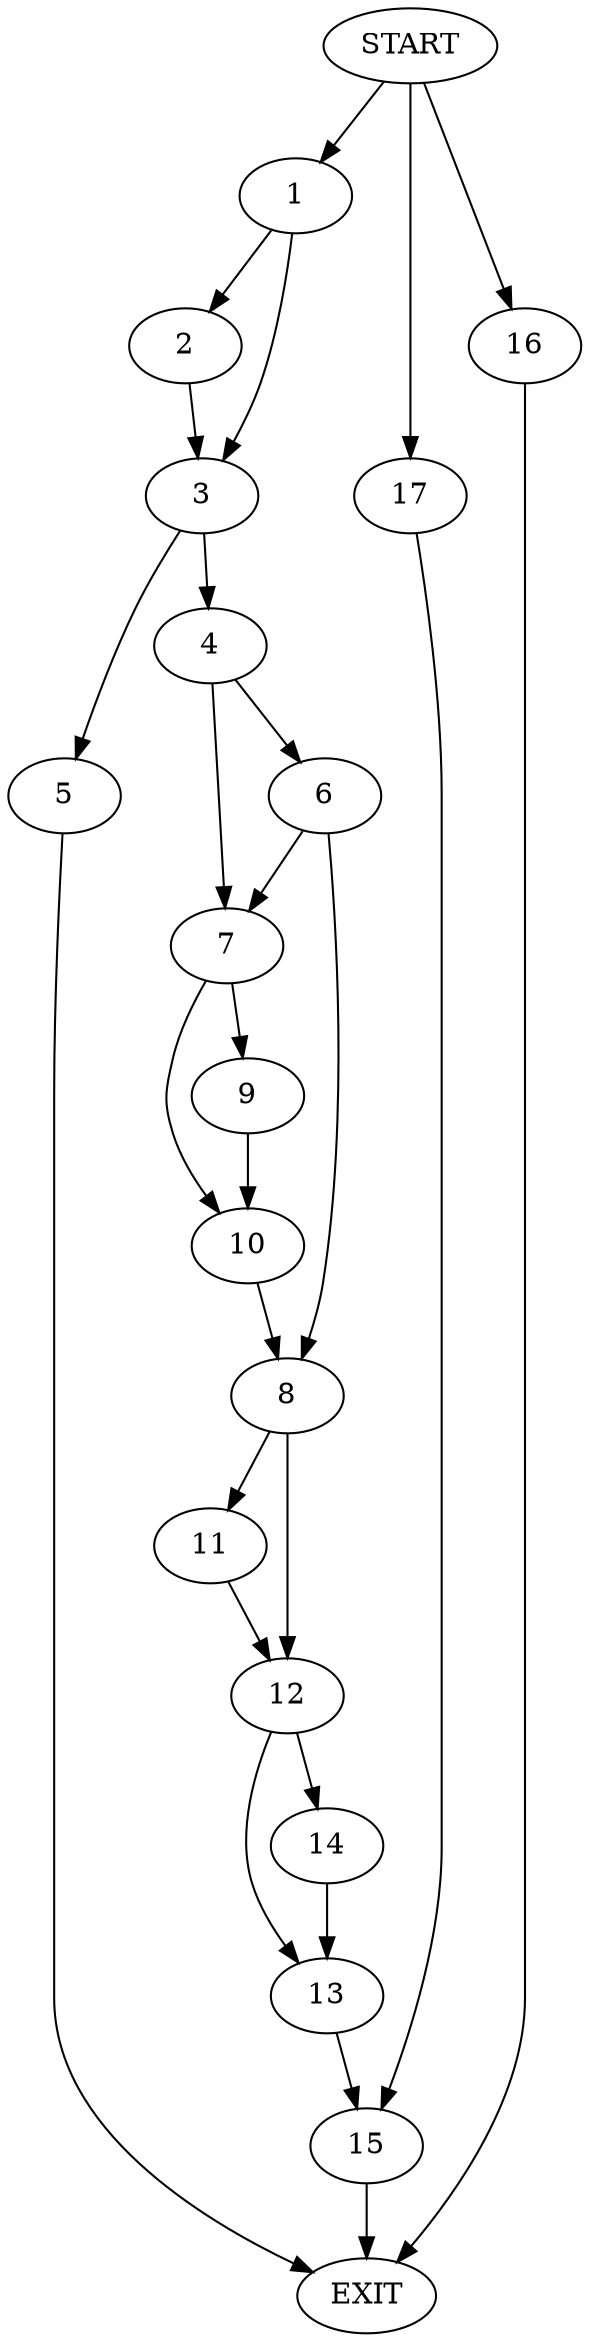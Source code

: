digraph {
0 [label="START"]
18 [label="EXIT"]
0 -> 1
1 -> 2
1 -> 3
3 -> 4
3 -> 5
2 -> 3
5 -> 18
4 -> 6
4 -> 7
6 -> 8
6 -> 7
7 -> 9
7 -> 10
8 -> 11
8 -> 12
9 -> 10
10 -> 8
11 -> 12
12 -> 13
12 -> 14
14 -> 13
13 -> 15
15 -> 18
0 -> 16
16 -> 18
0 -> 17
17 -> 15
}
